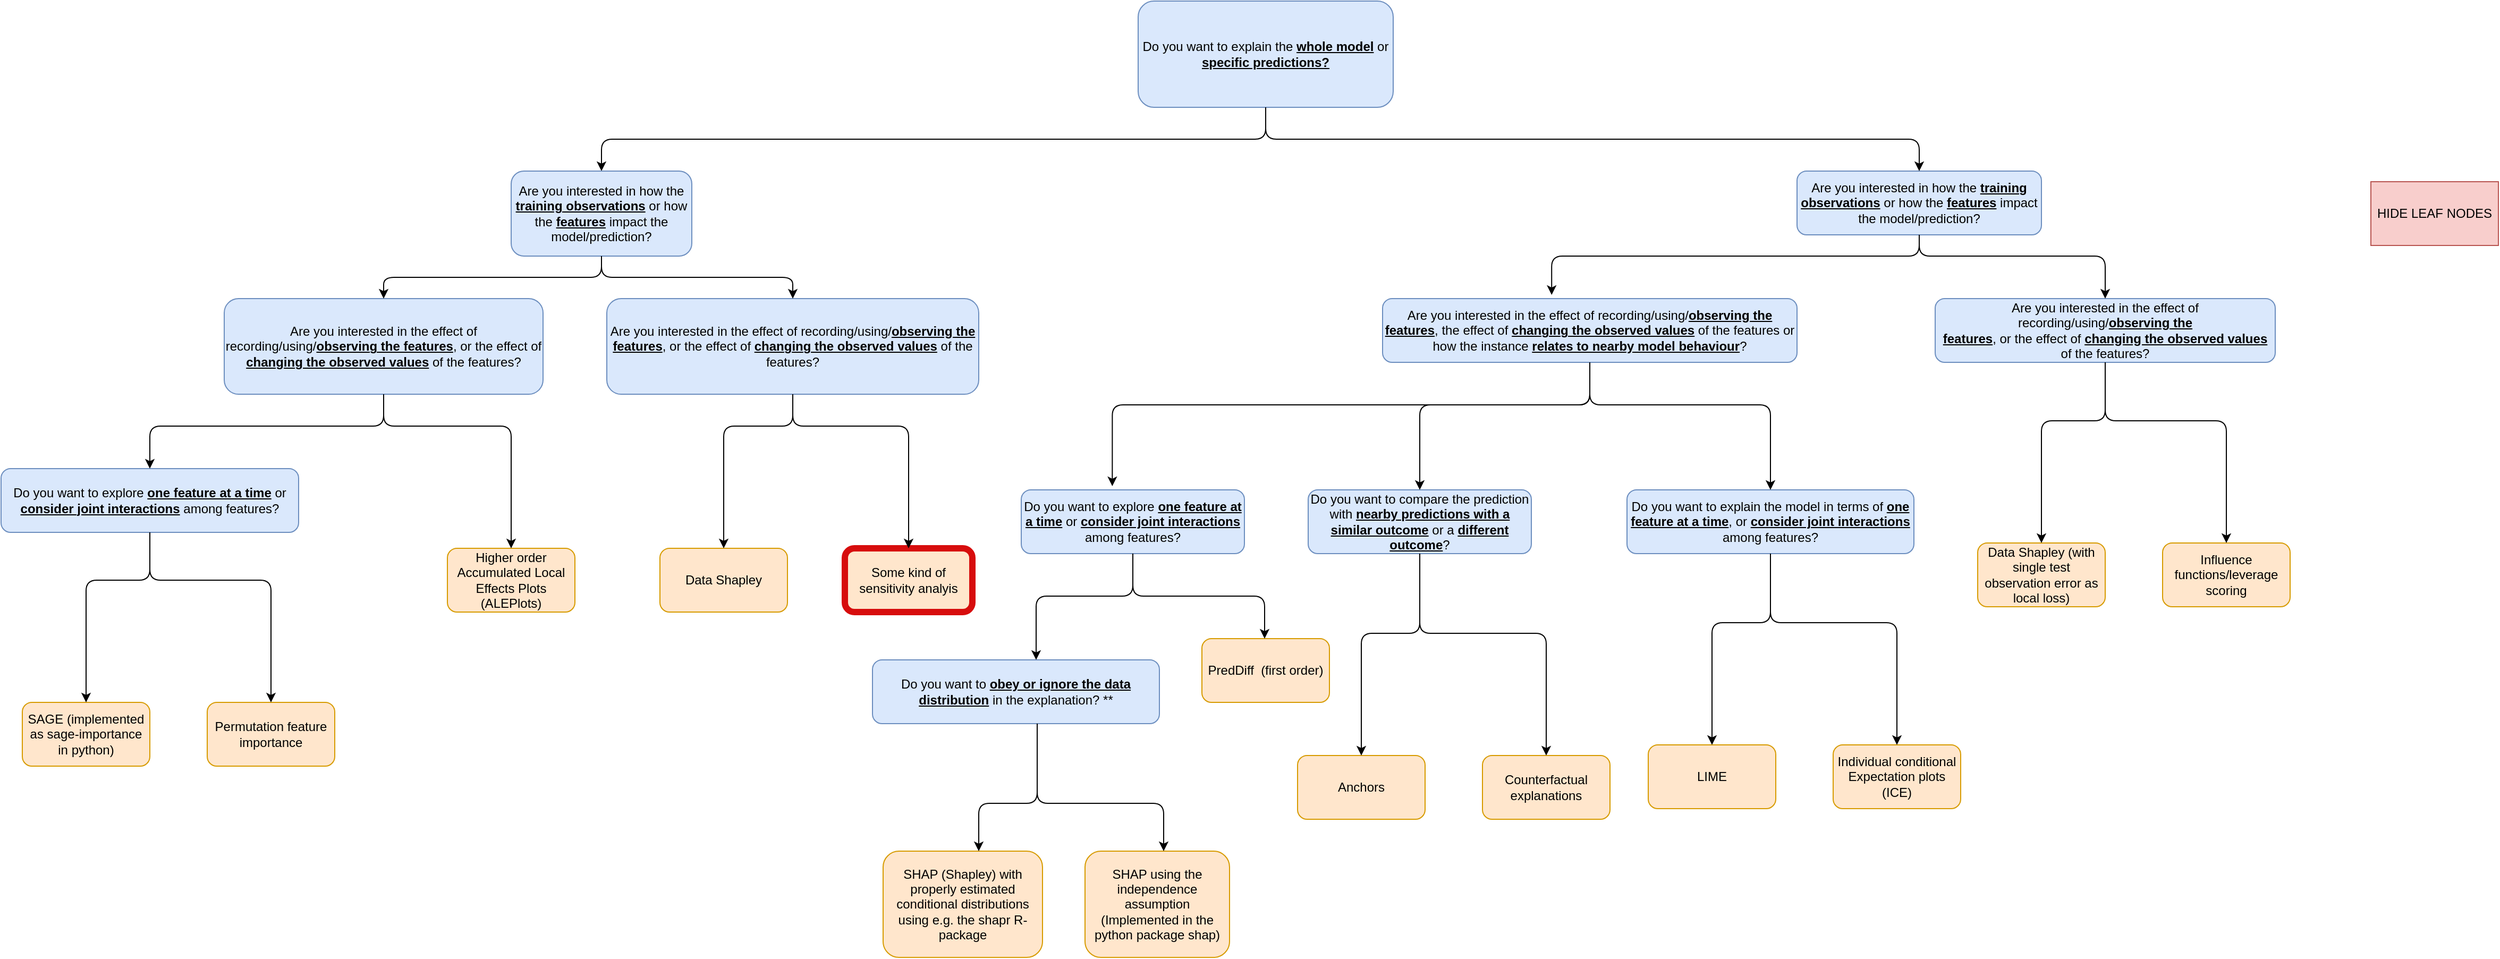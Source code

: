 <mxfile version="20.3.3" type="github">
  <diagram id="S-bG89fc7_h-scHxdbOs" name="Forklarbarhetstre">
    <mxGraphModel dx="2062" dy="1112" grid="1" gridSize="10" guides="1" tooltips="1" connect="1" arrows="1" fold="1" page="1" pageScale="1" pageWidth="827" pageHeight="1169" background="none" math="0" shadow="0">
      <root>
        <mxCell id="0" />
        <object label="Leaf nodes" id="3XLRL7M_OkBcDrSNOy5R-58">
          <mxCell parent="0" />
        </object>
        <mxCell id="3XLRL7M_OkBcDrSNOy5R-59" value="Some kind of sensitivity analyis" style="rounded=1;whiteSpace=wrap;html=1;fillColor=#ffe6cc;strokeColor=#D70D0D;strokeWidth=6;" parent="3XLRL7M_OkBcDrSNOy5R-58" vertex="1">
          <mxGeometry x="834" y="555" width="120" height="60" as="geometry" />
        </mxCell>
        <mxCell id="3XLRL7M_OkBcDrSNOy5R-60" value="Higher order Accumulated Local Effects Plots (ALEPlots)" style="rounded=1;whiteSpace=wrap;html=1;fillColor=#ffe6cc;strokeColor=#d79b00;" parent="3XLRL7M_OkBcDrSNOy5R-58" vertex="1">
          <mxGeometry x="460" y="555" width="120" height="60" as="geometry" />
        </mxCell>
        <mxCell id="3XLRL7M_OkBcDrSNOy5R-61" value="Data Shapley" style="rounded=1;whiteSpace=wrap;html=1;fillColor=#ffe6cc;strokeColor=#d79b00;" parent="3XLRL7M_OkBcDrSNOy5R-58" vertex="1">
          <mxGeometry x="660" y="555" width="120" height="60" as="geometry" />
        </mxCell>
        <mxCell id="3XLRL7M_OkBcDrSNOy5R-62" value="Permutation feature importance" style="rounded=1;whiteSpace=wrap;html=1;fillColor=#ffe6cc;strokeColor=#d79b00;" parent="3XLRL7M_OkBcDrSNOy5R-58" vertex="1">
          <mxGeometry x="234" y="700" width="120" height="60" as="geometry" />
        </mxCell>
        <mxCell id="3XLRL7M_OkBcDrSNOy5R-63" value="SAGE (implemented as sage-importance in python)" style="rounded=1;whiteSpace=wrap;html=1;fillColor=#ffe6cc;strokeColor=#d79b00;" parent="3XLRL7M_OkBcDrSNOy5R-58" vertex="1">
          <mxGeometry x="60" y="700" width="120" height="60" as="geometry" />
        </mxCell>
        <mxCell id="3XLRL7M_OkBcDrSNOy5R-64" value="Influence functions/leverage scoring" style="rounded=1;whiteSpace=wrap;html=1;fillColor=#ffe6cc;strokeColor=#d79b00;" parent="3XLRL7M_OkBcDrSNOy5R-58" vertex="1">
          <mxGeometry x="2074" y="550" width="120" height="60" as="geometry" />
        </mxCell>
        <mxCell id="3XLRL7M_OkBcDrSNOy5R-65" value="Data Shapley (with single test observation error as local loss)" style="rounded=1;whiteSpace=wrap;html=1;fillColor=#ffe6cc;strokeColor=#d79b00;" parent="3XLRL7M_OkBcDrSNOy5R-58" vertex="1">
          <mxGeometry x="1900" y="550" width="120" height="60" as="geometry" />
        </mxCell>
        <mxCell id="3XLRL7M_OkBcDrSNOy5R-66" value="Individual conditional Expectation plots (ICE)" style="rounded=1;whiteSpace=wrap;html=1;fillColor=#ffe6cc;strokeColor=#d79b00;" parent="3XLRL7M_OkBcDrSNOy5R-58" vertex="1">
          <mxGeometry x="1764" y="740" width="120" height="60" as="geometry" />
        </mxCell>
        <mxCell id="3XLRL7M_OkBcDrSNOy5R-67" value="LIME" style="rounded=1;whiteSpace=wrap;html=1;fillColor=#ffe6cc;strokeColor=#d79b00;" parent="3XLRL7M_OkBcDrSNOy5R-58" vertex="1">
          <mxGeometry x="1590" y="740" width="120" height="60" as="geometry" />
        </mxCell>
        <mxCell id="3XLRL7M_OkBcDrSNOy5R-68" value="Counterfactual explanations" style="rounded=1;whiteSpace=wrap;html=1;fillColor=#ffe6cc;strokeColor=#d79b00;" parent="3XLRL7M_OkBcDrSNOy5R-58" vertex="1">
          <mxGeometry x="1434" y="750" width="120" height="60" as="geometry" />
        </mxCell>
        <mxCell id="3XLRL7M_OkBcDrSNOy5R-69" value="Anchors" style="rounded=1;whiteSpace=wrap;html=1;fillColor=#ffe6cc;strokeColor=#d79b00;" parent="3XLRL7M_OkBcDrSNOy5R-58" vertex="1">
          <mxGeometry x="1260" y="750" width="120" height="60" as="geometry" />
        </mxCell>
        <mxCell id="3XLRL7M_OkBcDrSNOy5R-70" value="PredDiff&amp;nbsp; (first order) " style="rounded=1;whiteSpace=wrap;html=1;fillColor=#ffe6cc;strokeColor=#d79b00;" parent="3XLRL7M_OkBcDrSNOy5R-58" vertex="1">
          <mxGeometry x="1170" y="640" width="120" height="60" as="geometry" />
        </mxCell>
        <mxCell id="3XLRL7M_OkBcDrSNOy5R-71" value="SHAP using the independence assumption (Implemented in the python package shap)&lt;br&gt;" style="rounded=1;whiteSpace=wrap;html=1;fillColor=#ffe6cc;strokeColor=#d79b00;" parent="3XLRL7M_OkBcDrSNOy5R-58" vertex="1">
          <mxGeometry x="1060" y="840" width="136" height="100" as="geometry" />
        </mxCell>
        <mxCell id="3XLRL7M_OkBcDrSNOy5R-72" value="SHAP (Shapley) with properly estimated conditional distributions using e.g. the shapr R-package&lt;br&gt;" style="rounded=1;whiteSpace=wrap;html=1;fillColor=#ffe6cc;strokeColor=#d79b00;" parent="3XLRL7M_OkBcDrSNOy5R-58" vertex="1">
          <mxGeometry x="870" y="840" width="150" height="100" as="geometry" />
        </mxCell>
        <object label="front" id="1">
          <mxCell parent="0" />
        </object>
        <mxCell id="3XLRL7M_OkBcDrSNOy5R-2" value="Do you want to explain the &lt;b&gt;&lt;u&gt;whole model&lt;/u&gt;&lt;/b&gt; or &lt;u&gt;&lt;b&gt;specific predictions?&lt;/b&gt;&lt;/u&gt;" style="rounded=1;whiteSpace=wrap;html=1;fillColor=#dae8fc;strokeColor=#6c8ebf;" parent="1" vertex="1">
          <mxGeometry x="1110" y="40" width="240" height="100" as="geometry" />
        </mxCell>
        <mxCell id="3XLRL7M_OkBcDrSNOy5R-3" value="" style="endArrow=classic;html=1;exitX=0.5;exitY=1;exitDx=0;exitDy=0;rounded=1;edgeStyle=orthogonalEdgeStyle;" parent="1" source="3XLRL7M_OkBcDrSNOy5R-2" target="3XLRL7M_OkBcDrSNOy5R-4" edge="1">
          <mxGeometry width="50" height="50" relative="1" as="geometry">
            <mxPoint x="930" y="400" as="sourcePoint" />
            <mxPoint x="1100" y="240" as="targetPoint" />
          </mxGeometry>
        </mxCell>
        <mxCell id="3XLRL7M_OkBcDrSNOy5R-4" value="Are you interested in how the &lt;u&gt;&lt;b&gt;training observations&lt;/b&gt;&lt;/u&gt; or how the &lt;u&gt;&lt;b&gt;features&lt;/b&gt;&lt;/u&gt; impact the model/prediction?" style="rounded=1;whiteSpace=wrap;html=1;fillColor=#dae8fc;strokeColor=#6c8ebf;" parent="1" vertex="1">
          <mxGeometry x="520" y="200" width="170" height="80" as="geometry" />
        </mxCell>
        <mxCell id="3XLRL7M_OkBcDrSNOy5R-5" value="Are you interested in how the &lt;u&gt;&lt;b&gt;training observations&lt;/b&gt;&lt;/u&gt; or how the &lt;u&gt;&lt;b&gt;features&lt;/b&gt;&lt;/u&gt; impact the model/prediction?" style="rounded=1;whiteSpace=wrap;html=1;fillColor=#dae8fc;strokeColor=#6c8ebf;" parent="1" vertex="1">
          <mxGeometry x="1730" y="200" width="230" height="60" as="geometry" />
        </mxCell>
        <mxCell id="3XLRL7M_OkBcDrSNOy5R-6" value="" style="endArrow=classic;html=1;rounded=1;exitX=0.5;exitY=1;exitDx=0;exitDy=0;entryX=0.5;entryY=0;entryDx=0;entryDy=0;edgeStyle=orthogonalEdgeStyle;" parent="1" source="3XLRL7M_OkBcDrSNOy5R-2" target="3XLRL7M_OkBcDrSNOy5R-5" edge="1">
          <mxGeometry width="50" height="50" relative="1" as="geometry">
            <mxPoint x="930" y="400" as="sourcePoint" />
            <mxPoint x="980" y="350" as="targetPoint" />
          </mxGeometry>
        </mxCell>
        <mxCell id="3XLRL7M_OkBcDrSNOy5R-7" value="Are you interested in the effect of recording/using/&lt;u&gt;&lt;b&gt;observing the features&lt;/b&gt;&lt;/u&gt;, or the effect of &lt;u&gt;&lt;b&gt;changing the observed values&lt;/b&gt;&lt;/u&gt; of the features?" style="rounded=1;whiteSpace=wrap;html=1;fillColor=#dae8fc;strokeColor=#6c8ebf;" parent="1" vertex="1">
          <mxGeometry x="250" y="320" width="300" height="90" as="geometry" />
        </mxCell>
        <mxCell id="3XLRL7M_OkBcDrSNOy5R-8" value="Do you want to &lt;u&gt;&lt;b&gt;obey or ignore the data distribution&lt;/b&gt;&lt;/u&gt; in the explanation? **" style="rounded=1;whiteSpace=wrap;html=1;fillColor=#dae8fc;strokeColor=#6c8ebf;" parent="1" vertex="1">
          <mxGeometry x="860" y="660" width="270" height="60" as="geometry" />
        </mxCell>
        <mxCell id="3XLRL7M_OkBcDrSNOy5R-10" value="Are you interested in the effect of recording/using/&lt;u&gt;&lt;b&gt;observing the &lt;br&gt;features&lt;/b&gt;&lt;/u&gt;, or the effect of &lt;u&gt;&lt;b&gt;changing the observed values&lt;/b&gt;&lt;/u&gt; of the features?" style="rounded=1;whiteSpace=wrap;html=1;fillColor=#dae8fc;strokeColor=#6c8ebf;" parent="1" vertex="1">
          <mxGeometry x="1860" y="320" width="320" height="60" as="geometry" />
        </mxCell>
        <mxCell id="3XLRL7M_OkBcDrSNOy5R-11" value="Are you interested in the effect of recording/using/&lt;u&gt;&lt;b&gt;observing the &lt;br&gt;features&lt;/b&gt;&lt;/u&gt;, the effect of &lt;u&gt;&lt;b&gt;changing the observed values&lt;/b&gt;&lt;/u&gt; of the features or how the instance &lt;u&gt;&lt;b&gt;relates to nearby model behaviour&lt;/b&gt;&lt;/u&gt;?" style="rounded=1;whiteSpace=wrap;html=1;fillColor=#dae8fc;strokeColor=#6c8ebf;" parent="1" vertex="1">
          <mxGeometry x="1340" y="320" width="390" height="60" as="geometry" />
        </mxCell>
        <mxCell id="3XLRL7M_OkBcDrSNOy5R-12" value="Are you interested in the effect of recording/using/&lt;u&gt;&lt;b&gt;observing the &lt;br&gt;features&lt;/b&gt;&lt;/u&gt;, or the effect of &lt;u&gt;&lt;b&gt;changing the observed values&lt;/b&gt;&lt;/u&gt; of the features?" style="rounded=1;whiteSpace=wrap;html=1;fillColor=#dae8fc;strokeColor=#6c8ebf;" parent="1" vertex="1">
          <mxGeometry x="610" y="320" width="350" height="90" as="geometry" />
        </mxCell>
        <mxCell id="3XLRL7M_OkBcDrSNOy5R-13" value="" style="endArrow=classic;html=1;exitX=0.5;exitY=1;exitDx=0;exitDy=0;rounded=1;edgeStyle=orthogonalEdgeStyle;entryX=0.5;entryY=0;entryDx=0;entryDy=0;" parent="1" source="3XLRL7M_OkBcDrSNOy5R-4" target="3XLRL7M_OkBcDrSNOy5R-7" edge="1">
          <mxGeometry width="50" height="50" relative="1" as="geometry">
            <mxPoint x="709.91" y="270" as="sourcePoint" />
            <mxPoint x="390" y="330" as="targetPoint" />
          </mxGeometry>
        </mxCell>
        <mxCell id="3XLRL7M_OkBcDrSNOy5R-14" value="" style="endArrow=classic;html=1;rounded=1;exitX=0.5;exitY=1;exitDx=0;exitDy=0;entryX=0.5;entryY=0;entryDx=0;entryDy=0;edgeStyle=orthogonalEdgeStyle;" parent="1" source="3XLRL7M_OkBcDrSNOy5R-4" target="3XLRL7M_OkBcDrSNOy5R-12" edge="1">
          <mxGeometry width="50" height="50" relative="1" as="geometry">
            <mxPoint x="640" y="500" as="sourcePoint" />
            <mxPoint x="690" y="450" as="targetPoint" />
          </mxGeometry>
        </mxCell>
        <mxCell id="3XLRL7M_OkBcDrSNOy5R-15" value="" style="endArrow=classic;html=1;exitX=0.5;exitY=1;exitDx=0;exitDy=0;rounded=1;edgeStyle=orthogonalEdgeStyle;entryX=0.408;entryY=-0.058;entryDx=0;entryDy=0;entryPerimeter=0;" parent="1" source="3XLRL7M_OkBcDrSNOy5R-5" target="3XLRL7M_OkBcDrSNOy5R-11" edge="1">
          <mxGeometry width="50" height="50" relative="1" as="geometry">
            <mxPoint x="1360" y="260" as="sourcePoint" />
            <mxPoint x="1160" y="320" as="targetPoint" />
            <Array as="points">
              <mxPoint x="1845" y="280" />
              <mxPoint x="1499" y="280" />
            </Array>
          </mxGeometry>
        </mxCell>
        <mxCell id="3XLRL7M_OkBcDrSNOy5R-16" value="" style="endArrow=classic;html=1;rounded=1;exitX=0.5;exitY=1;exitDx=0;exitDy=0;entryX=0.5;entryY=0;entryDx=0;entryDy=0;edgeStyle=orthogonalEdgeStyle;" parent="1" source="3XLRL7M_OkBcDrSNOy5R-5" target="3XLRL7M_OkBcDrSNOy5R-10" edge="1">
          <mxGeometry width="50" height="50" relative="1" as="geometry">
            <mxPoint x="1360" y="260" as="sourcePoint" />
            <mxPoint x="1560" y="320" as="targetPoint" />
            <Array as="points">
              <mxPoint x="1845" y="280" />
              <mxPoint x="2020" y="280" />
            </Array>
          </mxGeometry>
        </mxCell>
        <mxCell id="3XLRL7M_OkBcDrSNOy5R-17" value="Do you want to explore &lt;u&gt;&lt;b&gt;one feature at a time&lt;/b&gt;&lt;/u&gt; or &lt;u&gt;&lt;b&gt;consider joint interactions&lt;/b&gt;&lt;/u&gt; among features? " style="rounded=1;whiteSpace=wrap;html=1;fillColor=#dae8fc;strokeColor=#6c8ebf;" parent="1" vertex="1">
          <mxGeometry x="40" y="480" width="280" height="60" as="geometry" />
        </mxCell>
        <mxCell id="3XLRL7M_OkBcDrSNOy5R-19" value="" style="endArrow=classic;html=1;rounded=1;edgeStyle=orthogonalEdgeStyle;entryX=0.5;entryY=0;entryDx=0;entryDy=0;exitX=0.5;exitY=1;exitDx=0;exitDy=0;" parent="1" source="3XLRL7M_OkBcDrSNOy5R-7" target="3XLRL7M_OkBcDrSNOy5R-17" edge="1">
          <mxGeometry width="50" height="50" relative="1" as="geometry">
            <mxPoint x="410" y="420" as="sourcePoint" />
            <mxPoint x="170" y="490" as="targetPoint" />
            <Array as="points">
              <mxPoint x="400" y="440" />
              <mxPoint x="180" y="440" />
            </Array>
          </mxGeometry>
        </mxCell>
        <mxCell id="3XLRL7M_OkBcDrSNOy5R-20" value="" style="endArrow=classic;html=1;rounded=1;entryX=0.5;entryY=0;entryDx=0;entryDy=0;edgeStyle=orthogonalEdgeStyle;exitX=0.5;exitY=1;exitDx=0;exitDy=0;" parent="1" source="3XLRL7M_OkBcDrSNOy5R-7" edge="1">
          <mxGeometry width="50" height="50" relative="1" as="geometry">
            <mxPoint x="440" y="410" as="sourcePoint" />
            <mxPoint x="520" y="555" as="targetPoint" />
            <Array as="points">
              <mxPoint x="400" y="440" />
              <mxPoint x="520" y="440" />
            </Array>
          </mxGeometry>
        </mxCell>
        <mxCell id="3XLRL7M_OkBcDrSNOy5R-21" value="" style="endArrow=classic;html=1;rounded=1;entryX=0.5;entryY=0;entryDx=0;entryDy=0;edgeStyle=orthogonalEdgeStyle;exitX=0.5;exitY=1;exitDx=0;exitDy=0;" parent="1" source="3XLRL7M_OkBcDrSNOy5R-12" edge="1">
          <mxGeometry width="50" height="50" relative="1" as="geometry">
            <mxPoint x="780" y="410" as="sourcePoint" />
            <mxPoint x="894.0" y="555" as="targetPoint" />
            <Array as="points">
              <mxPoint x="785" y="440" />
              <mxPoint x="894" y="440" />
            </Array>
          </mxGeometry>
        </mxCell>
        <mxCell id="3XLRL7M_OkBcDrSNOy5R-23" value="" style="endArrow=classic;html=1;rounded=1;edgeStyle=orthogonalEdgeStyle;entryX=0.5;entryY=0;entryDx=0;entryDy=0;exitX=0.5;exitY=1;exitDx=0;exitDy=0;" parent="1" source="3XLRL7M_OkBcDrSNOy5R-12" edge="1">
          <mxGeometry width="50" height="50" relative="1" as="geometry">
            <mxPoint x="780" y="410" as="sourcePoint" />
            <mxPoint x="720" y="555" as="targetPoint" />
            <Array as="points">
              <mxPoint x="785" y="440" />
              <mxPoint x="720" y="440" />
            </Array>
          </mxGeometry>
        </mxCell>
        <mxCell id="3XLRL7M_OkBcDrSNOy5R-25" value="" style="endArrow=classic;html=1;rounded=1;entryX=0.5;entryY=0;entryDx=0;entryDy=0;edgeStyle=orthogonalEdgeStyle;exitX=0.5;exitY=1;exitDx=0;exitDy=0;" parent="1" source="3XLRL7M_OkBcDrSNOy5R-17" edge="1">
          <mxGeometry width="50" height="50" relative="1" as="geometry">
            <mxPoint x="185" y="555" as="sourcePoint" />
            <mxPoint x="294" y="700" as="targetPoint" />
            <Array as="points">
              <mxPoint x="180" y="585" />
              <mxPoint x="294" y="585" />
            </Array>
          </mxGeometry>
        </mxCell>
        <mxCell id="3XLRL7M_OkBcDrSNOy5R-27" value="" style="endArrow=classic;html=1;rounded=1;edgeStyle=orthogonalEdgeStyle;entryX=0.5;entryY=0;entryDx=0;entryDy=0;exitX=0.5;exitY=1;exitDx=0;exitDy=0;" parent="1" source="3XLRL7M_OkBcDrSNOy5R-17" edge="1">
          <mxGeometry width="50" height="50" relative="1" as="geometry">
            <mxPoint x="185" y="555" as="sourcePoint" />
            <mxPoint x="120" y="700" as="targetPoint" />
            <Array as="points">
              <mxPoint x="180" y="585" />
              <mxPoint x="120" y="585" />
            </Array>
          </mxGeometry>
        </mxCell>
        <mxCell id="3XLRL7M_OkBcDrSNOy5R-29" value="" style="endArrow=classic;html=1;rounded=1;entryX=0.5;entryY=0;entryDx=0;entryDy=0;edgeStyle=orthogonalEdgeStyle;exitX=0.5;exitY=1;exitDx=0;exitDy=0;" parent="1" source="3XLRL7M_OkBcDrSNOy5R-10" edge="1">
          <mxGeometry width="50" height="50" relative="1" as="geometry">
            <mxPoint x="2020" y="390" as="sourcePoint" />
            <mxPoint x="2134" y="550" as="targetPoint" />
            <Array as="points">
              <mxPoint x="2020" y="435" />
              <mxPoint x="2134" y="435" />
            </Array>
          </mxGeometry>
        </mxCell>
        <mxCell id="3XLRL7M_OkBcDrSNOy5R-31" value="" style="endArrow=classic;html=1;rounded=1;edgeStyle=orthogonalEdgeStyle;entryX=0.5;entryY=0;entryDx=0;entryDy=0;exitX=0.5;exitY=1;exitDx=0;exitDy=0;" parent="1" source="3XLRL7M_OkBcDrSNOy5R-10" edge="1">
          <mxGeometry width="50" height="50" relative="1" as="geometry">
            <mxPoint x="2020" y="390" as="sourcePoint" />
            <mxPoint x="1960" y="550" as="targetPoint" />
            <Array as="points">
              <mxPoint x="2020" y="435" />
              <mxPoint x="1960" y="435" />
            </Array>
          </mxGeometry>
        </mxCell>
        <mxCell id="3XLRL7M_OkBcDrSNOy5R-32" value="Do you want to explain the model in terms of &lt;u&gt;&lt;b&gt;one feature at a time&lt;/b&gt;&lt;/u&gt;, or &lt;u&gt;&lt;b&gt;consider joint interactions &lt;/b&gt;&lt;/u&gt;among features?" style="rounded=1;whiteSpace=wrap;html=1;fillColor=#dae8fc;strokeColor=#6c8ebf;" parent="1" vertex="1">
          <mxGeometry x="1570" y="500" width="270" height="60" as="geometry" />
        </mxCell>
        <mxCell id="3XLRL7M_OkBcDrSNOy5R-33" value="Do you want to explore &lt;u&gt;&lt;b&gt;one feature at a time&lt;/b&gt;&lt;/u&gt; or &lt;u&gt;&lt;b&gt;consider joint interactions&lt;/b&gt;&lt;/u&gt; among features? " style="rounded=1;whiteSpace=wrap;html=1;fillColor=#dae8fc;strokeColor=#6c8ebf;" parent="1" vertex="1">
          <mxGeometry x="1000" y="500" width="210" height="60" as="geometry" />
        </mxCell>
        <mxCell id="3XLRL7M_OkBcDrSNOy5R-34" value="" style="endArrow=classic;html=1;rounded=1;edgeStyle=orthogonalEdgeStyle;entryX=0.408;entryY=-0.058;entryDx=0;entryDy=0;entryPerimeter=0;exitX=0.5;exitY=1;exitDx=0;exitDy=0;" parent="1" source="3XLRL7M_OkBcDrSNOy5R-11" target="3XLRL7M_OkBcDrSNOy5R-33" edge="1">
          <mxGeometry width="50" height="50" relative="1" as="geometry">
            <mxPoint x="1540" y="380" as="sourcePoint" />
            <mxPoint x="820" y="460" as="targetPoint" />
            <Array as="points">
              <mxPoint x="1535" y="420" />
              <mxPoint x="1086" y="420" />
            </Array>
          </mxGeometry>
        </mxCell>
        <mxCell id="3XLRL7M_OkBcDrSNOy5R-35" value="" style="endArrow=classic;html=1;rounded=1;exitX=0.5;exitY=1;exitDx=0;exitDy=0;entryX=0.5;entryY=0;entryDx=0;entryDy=0;edgeStyle=orthogonalEdgeStyle;" parent="1" source="3XLRL7M_OkBcDrSNOy5R-11" target="3XLRL7M_OkBcDrSNOy5R-32" edge="1">
          <mxGeometry width="50" height="50" relative="1" as="geometry">
            <mxPoint x="1505" y="400" as="sourcePoint" />
            <mxPoint x="1220" y="460" as="targetPoint" />
            <Array as="points">
              <mxPoint x="1535" y="420" />
              <mxPoint x="1705" y="420" />
            </Array>
          </mxGeometry>
        </mxCell>
        <mxCell id="3XLRL7M_OkBcDrSNOy5R-36" value="Do you want to compare the prediction with &lt;u&gt;&lt;b&gt;nearby predictions with a similar outcome&lt;/b&gt;&lt;/u&gt; or a &lt;u&gt;&lt;b&gt;different outcome&lt;/b&gt;&lt;/u&gt;?" style="rounded=1;whiteSpace=wrap;html=1;fillColor=#dae8fc;strokeColor=#6c8ebf;" parent="1" vertex="1">
          <mxGeometry x="1270" y="500" width="210" height="60" as="geometry" />
        </mxCell>
        <mxCell id="3XLRL7M_OkBcDrSNOy5R-37" value="" style="endArrow=classic;html=1;rounded=1;edgeStyle=orthogonalEdgeStyle;entryX=0.5;entryY=0;entryDx=0;entryDy=0;exitX=0.5;exitY=1;exitDx=0;exitDy=0;" parent="1" source="3XLRL7M_OkBcDrSNOy5R-11" target="3XLRL7M_OkBcDrSNOy5R-36" edge="1">
          <mxGeometry width="50" height="50" relative="1" as="geometry">
            <mxPoint x="1545" y="390" as="sourcePoint" />
            <mxPoint x="1095.68" y="466.52" as="targetPoint" />
            <Array as="points">
              <mxPoint x="1535" y="420" />
              <mxPoint x="1375" y="420" />
            </Array>
          </mxGeometry>
        </mxCell>
        <mxCell id="3XLRL7M_OkBcDrSNOy5R-39" value="" style="endArrow=classic;html=1;rounded=1;entryX=0.5;entryY=0;entryDx=0;entryDy=0;edgeStyle=orthogonalEdgeStyle;exitX=0.5;exitY=1;exitDx=0;exitDy=0;" parent="1" source="3XLRL7M_OkBcDrSNOy5R-32" edge="1">
          <mxGeometry width="50" height="50" relative="1" as="geometry">
            <mxPoint x="1710" y="560" as="sourcePoint" />
            <mxPoint x="1824" y="740" as="targetPoint" />
            <Array as="points">
              <mxPoint x="1705" y="625" />
              <mxPoint x="1824" y="625" />
            </Array>
          </mxGeometry>
        </mxCell>
        <mxCell id="3XLRL7M_OkBcDrSNOy5R-41" value="" style="endArrow=classic;html=1;rounded=1;edgeStyle=orthogonalEdgeStyle;entryX=0.5;entryY=0;entryDx=0;entryDy=0;" parent="1" edge="1">
          <mxGeometry width="50" height="50" relative="1" as="geometry">
            <mxPoint x="1705" y="560" as="sourcePoint" />
            <mxPoint x="1650" y="740" as="targetPoint" />
            <Array as="points">
              <mxPoint x="1705" y="625" />
              <mxPoint x="1650" y="625" />
            </Array>
          </mxGeometry>
        </mxCell>
        <mxCell id="3XLRL7M_OkBcDrSNOy5R-43" value="" style="endArrow=classic;html=1;rounded=1;entryX=0.5;entryY=0;entryDx=0;entryDy=0;edgeStyle=orthogonalEdgeStyle;exitX=0.5;exitY=1;exitDx=0;exitDy=0;" parent="1" source="3XLRL7M_OkBcDrSNOy5R-36" edge="1">
          <mxGeometry width="50" height="50" relative="1" as="geometry">
            <mxPoint x="1375" y="570" as="sourcePoint" />
            <mxPoint x="1494" y="750" as="targetPoint" />
            <Array as="points">
              <mxPoint x="1375" y="635" />
              <mxPoint x="1494" y="635" />
            </Array>
          </mxGeometry>
        </mxCell>
        <mxCell id="3XLRL7M_OkBcDrSNOy5R-45" value="" style="endArrow=classic;html=1;rounded=1;edgeStyle=orthogonalEdgeStyle;entryX=0.5;entryY=0;entryDx=0;entryDy=0;exitX=0.5;exitY=1;exitDx=0;exitDy=0;" parent="1" source="3XLRL7M_OkBcDrSNOy5R-36" edge="1">
          <mxGeometry width="50" height="50" relative="1" as="geometry">
            <mxPoint x="1375" y="570" as="sourcePoint" />
            <mxPoint x="1320" y="750" as="targetPoint" />
            <Array as="points">
              <mxPoint x="1375" y="635" />
              <mxPoint x="1320" y="635" />
            </Array>
          </mxGeometry>
        </mxCell>
        <mxCell id="3XLRL7M_OkBcDrSNOy5R-46" value="" style="endArrow=classic;html=1;rounded=1;edgeStyle=orthogonalEdgeStyle;exitX=0.5;exitY=1;exitDx=0;exitDy=0;" parent="1" source="3XLRL7M_OkBcDrSNOy5R-33" edge="1">
          <mxGeometry width="50" height="50" relative="1" as="geometry">
            <mxPoint x="1110" y="570" as="sourcePoint" />
            <mxPoint x="1229" y="640" as="targetPoint" />
            <Array as="points">
              <mxPoint x="1105" y="600" />
              <mxPoint x="1229" y="600" />
            </Array>
          </mxGeometry>
        </mxCell>
        <mxCell id="3XLRL7M_OkBcDrSNOy5R-47" value="" style="endArrow=classic;html=1;rounded=1;edgeStyle=orthogonalEdgeStyle;exitX=0.5;exitY=1;exitDx=0;exitDy=0;" parent="1" source="3XLRL7M_OkBcDrSNOy5R-33" target="3XLRL7M_OkBcDrSNOy5R-8" edge="1">
          <mxGeometry width="50" height="50" relative="1" as="geometry">
            <mxPoint x="1110" y="570" as="sourcePoint" />
            <mxPoint x="1030" y="765" as="targetPoint" />
            <Array as="points">
              <mxPoint x="1105" y="600" />
              <mxPoint x="1014" y="600" />
            </Array>
          </mxGeometry>
        </mxCell>
        <mxCell id="3XLRL7M_OkBcDrSNOy5R-50" value="" style="endArrow=classic;html=1;rounded=1;edgeStyle=orthogonalEdgeStyle;" parent="1" source="3XLRL7M_OkBcDrSNOy5R-8" edge="1">
          <mxGeometry width="50" height="50" relative="1" as="geometry">
            <mxPoint x="1015" y="720" as="sourcePoint" />
            <mxPoint x="1134.0" y="840" as="targetPoint" />
            <Array as="points">
              <mxPoint x="1015" y="795" />
              <mxPoint x="1134" y="795" />
            </Array>
          </mxGeometry>
        </mxCell>
        <mxCell id="3XLRL7M_OkBcDrSNOy5R-52" value="" style="endArrow=classic;html=1;rounded=1;edgeStyle=orthogonalEdgeStyle;" parent="1" source="3XLRL7M_OkBcDrSNOy5R-8" edge="1">
          <mxGeometry width="50" height="50" relative="1" as="geometry">
            <mxPoint x="1015" y="720" as="sourcePoint" />
            <mxPoint x="960" y="840" as="targetPoint" />
            <Array as="points">
              <mxPoint x="1015" y="795" />
              <mxPoint x="960" y="795" />
            </Array>
          </mxGeometry>
        </mxCell>
        <UserObject label="HIDE LEAF NODES" link="data:action/json,{&quot;actions&quot;:[{&quot;toggle&quot;:{&quot;cells&quot;:[&quot;3XLRL7M_OkBcDrSNOy5R-58&quot;]}}]}" id="3XLRL7M_OkBcDrSNOy5R-54">
          <mxCell style="rounded=0;whiteSpace=wrap;html=1;fillColor=#f8cecc;strokeColor=#b85450;" parent="1" vertex="1">
            <mxGeometry x="2270" y="210" width="120" height="60" as="geometry" />
          </mxCell>
        </UserObject>
        <object label="Background" id="3XLRL7M_OkBcDrSNOy5R-57">
          <mxCell parent="0" />
        </object>
        <UserObject label="HIDE LEAF NODES" link="data:action/json,{&quot;actions&quot;:[{&quot;toggle&quot;:{&quot;cells&quot;:[&quot;3XLRL7M_OkBcDrSNOy5R-58&quot;]}}]}" id="3XLRL7M_OkBcDrSNOy5R-56">
          <mxCell style="rounded=0;whiteSpace=wrap;html=1;fillColor=#f8cecc;strokeColor=#b85450;" parent="3XLRL7M_OkBcDrSNOy5R-57" vertex="1">
            <mxGeometry x="2270" y="210" width="120" height="60" as="geometry" />
          </mxCell>
        </UserObject>
      </root>
    </mxGraphModel>
  </diagram>
</mxfile>

